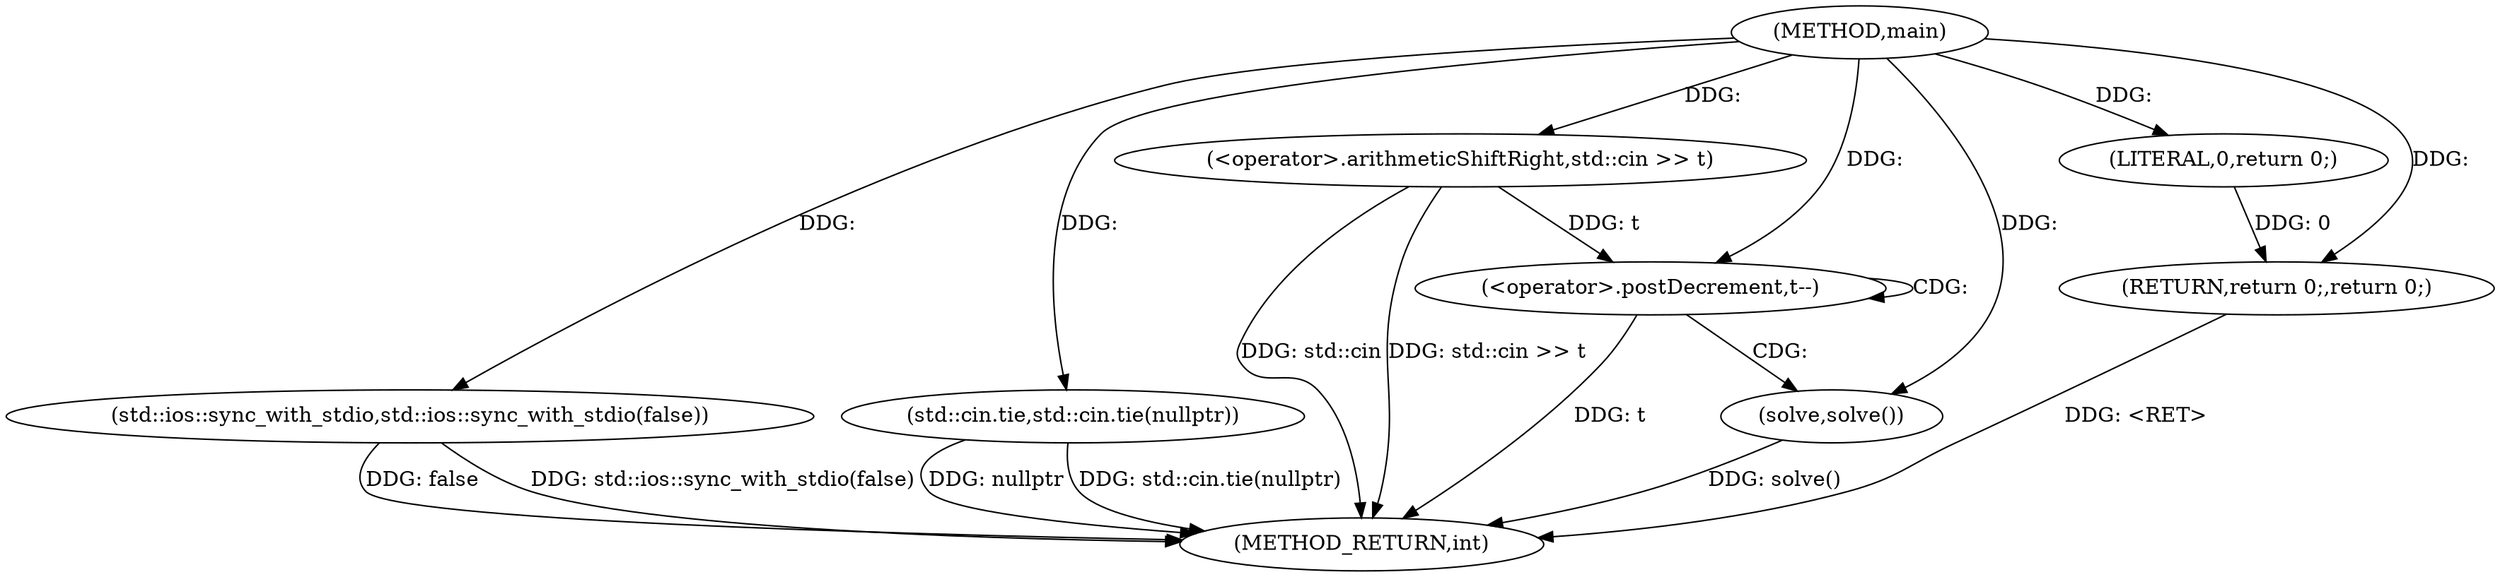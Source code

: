 digraph "main" {  
"1000241" [label = "(METHOD,main)" ]
"1000258" [label = "(METHOD_RETURN,int)" ]
"1000243" [label = "(std::ios::sync_with_stdio,std::ios::sync_with_stdio(false))" ]
"1000245" [label = "(std::cin.tie,std::cin.tie(nullptr))" ]
"1000248" [label = "(<operator>.arithmeticShiftRight,std::cin >> t)" ]
"1000256" [label = "(RETURN,return 0;,return 0;)" ]
"1000252" [label = "(<operator>.postDecrement,t--)" ]
"1000257" [label = "(LITERAL,0,return 0;)" ]
"1000255" [label = "(solve,solve())" ]
  "1000256" -> "1000258"  [ label = "DDG: <RET>"] 
  "1000243" -> "1000258"  [ label = "DDG: std::ios::sync_with_stdio(false)"] 
  "1000245" -> "1000258"  [ label = "DDG: std::cin.tie(nullptr)"] 
  "1000248" -> "1000258"  [ label = "DDG: std::cin >> t"] 
  "1000252" -> "1000258"  [ label = "DDG: t"] 
  "1000255" -> "1000258"  [ label = "DDG: solve()"] 
  "1000248" -> "1000258"  [ label = "DDG: std::cin"] 
  "1000243" -> "1000258"  [ label = "DDG: false"] 
  "1000245" -> "1000258"  [ label = "DDG: nullptr"] 
  "1000257" -> "1000256"  [ label = "DDG: 0"] 
  "1000241" -> "1000256"  [ label = "DDG: "] 
  "1000241" -> "1000243"  [ label = "DDG: "] 
  "1000241" -> "1000245"  [ label = "DDG: "] 
  "1000241" -> "1000248"  [ label = "DDG: "] 
  "1000241" -> "1000257"  [ label = "DDG: "] 
  "1000248" -> "1000252"  [ label = "DDG: t"] 
  "1000241" -> "1000252"  [ label = "DDG: "] 
  "1000241" -> "1000255"  [ label = "DDG: "] 
  "1000252" -> "1000255"  [ label = "CDG: "] 
  "1000252" -> "1000252"  [ label = "CDG: "] 
}

